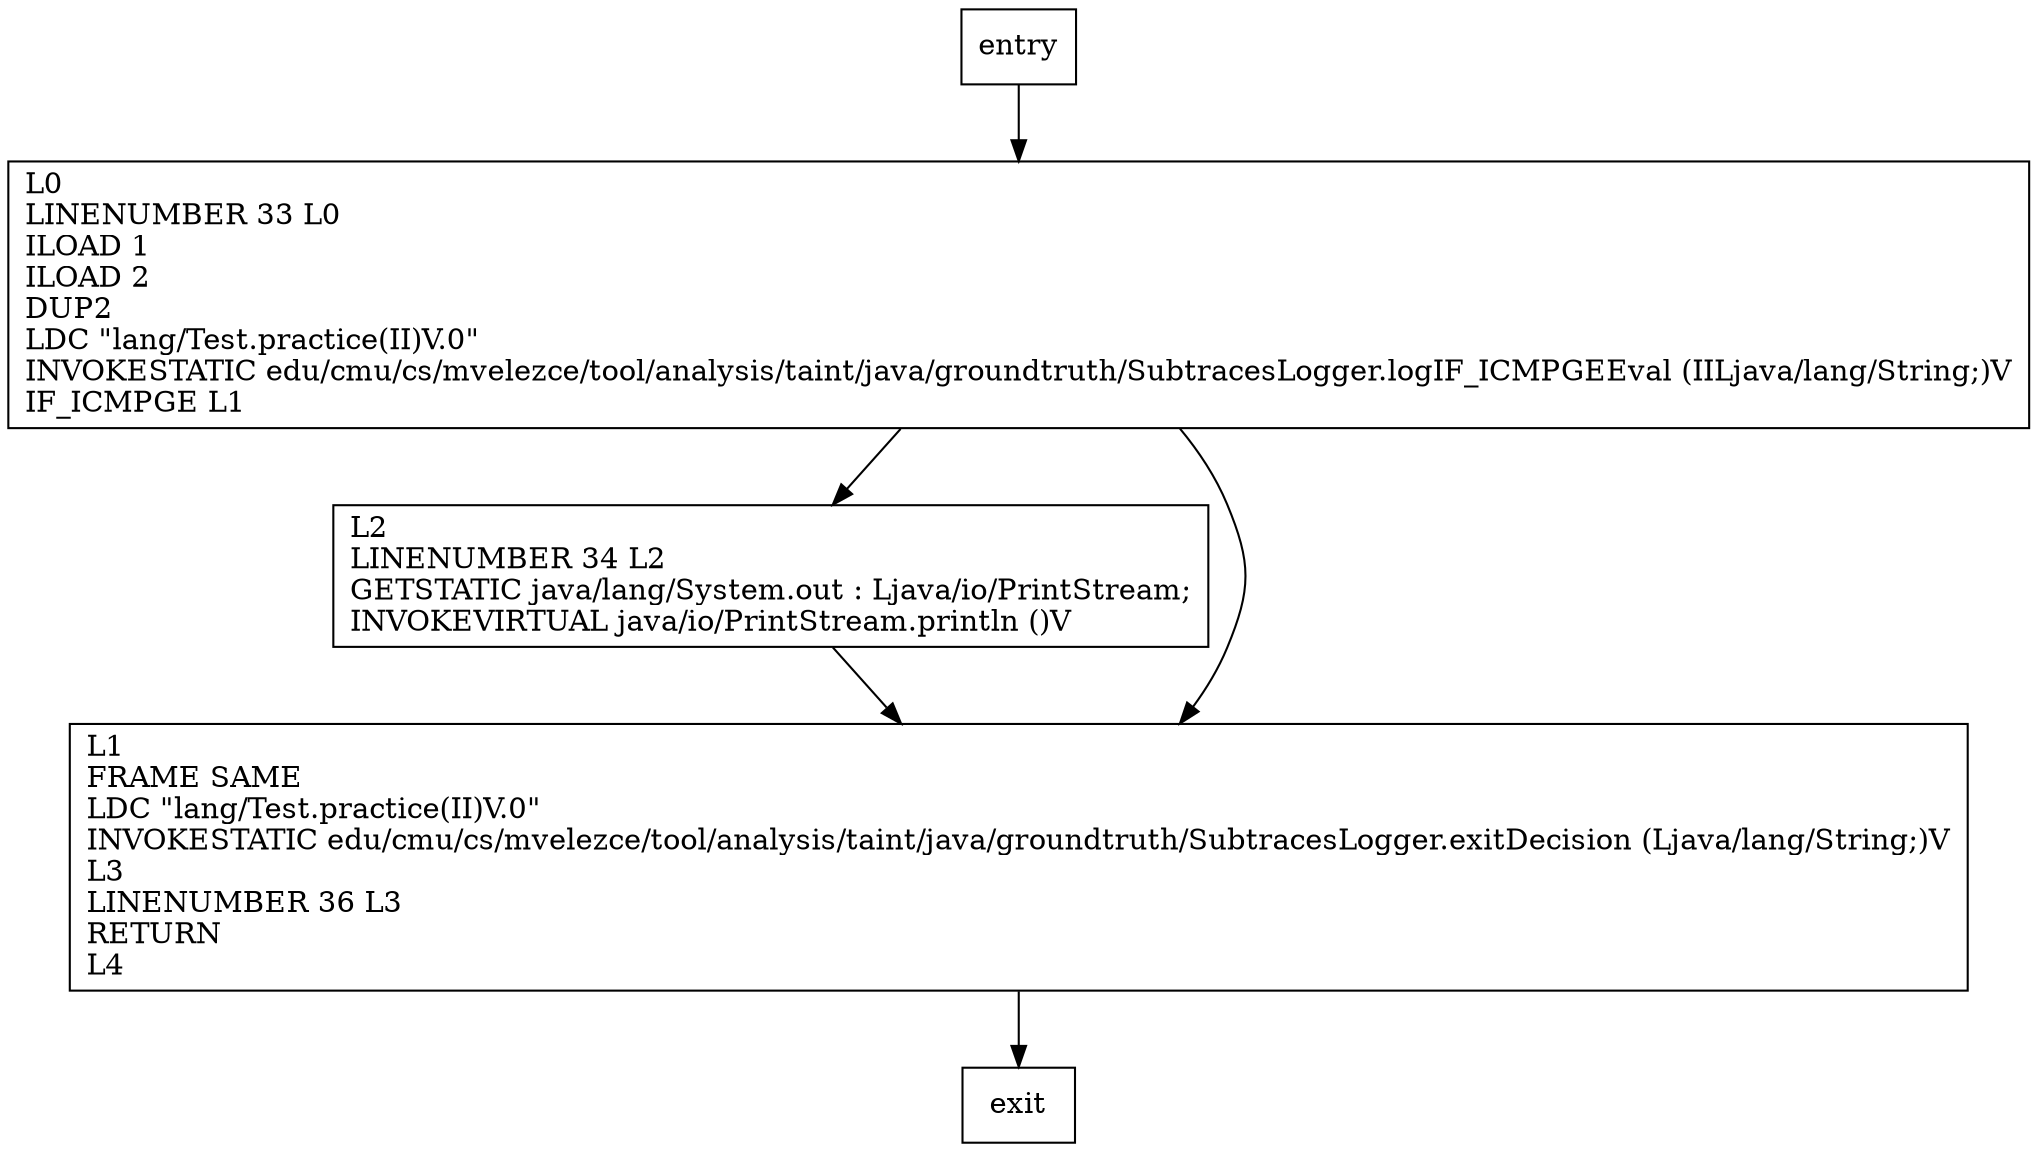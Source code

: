 digraph practice {
node [shape=record];
1646410010 [label="L2\lLINENUMBER 34 L2\lGETSTATIC java/lang/System.out : Ljava/io/PrintStream;\lINVOKEVIRTUAL java/io/PrintStream.println ()V\l"];
791563230 [label="L1\lFRAME SAME\lLDC \"lang/Test.practice(II)V.0\"\lINVOKESTATIC edu/cmu/cs/mvelezce/tool/analysis/taint/java/groundtruth/SubtracesLogger.exitDecision (Ljava/lang/String;)V\lL3\lLINENUMBER 36 L3\lRETURN\lL4\l"];
1157856790 [label="L0\lLINENUMBER 33 L0\lILOAD 1\lILOAD 2\lDUP2\lLDC \"lang/Test.practice(II)V.0\"\lINVOKESTATIC edu/cmu/cs/mvelezce/tool/analysis/taint/java/groundtruth/SubtracesLogger.logIF_ICMPGEEval (IILjava/lang/String;)V\lIF_ICMPGE L1\l"];
entry;
exit;
entry -> 1157856790;
1646410010 -> 791563230;
791563230 -> exit;
1157856790 -> 1646410010;
1157856790 -> 791563230;
}
